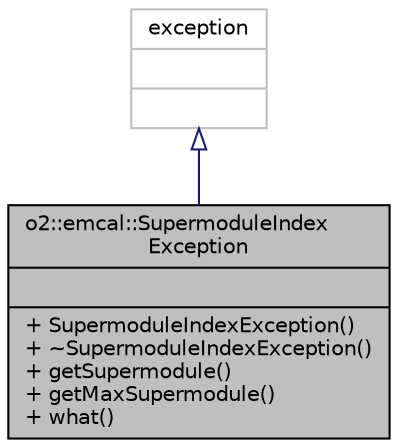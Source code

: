 digraph "o2::emcal::SupermoduleIndexException"
{
 // INTERACTIVE_SVG=YES
  bgcolor="transparent";
  edge [fontname="Helvetica",fontsize="10",labelfontname="Helvetica",labelfontsize="10"];
  node [fontname="Helvetica",fontsize="10",shape=record];
  Node0 [label="{o2::emcal::SupermoduleIndex\lException\n||+ SupermoduleIndexException()\l+ ~SupermoduleIndexException()\l+ getSupermodule()\l+ getMaxSupermodule()\l+ what()\l}",height=0.2,width=0.4,color="black", fillcolor="grey75", style="filled", fontcolor="black"];
  Node1 -> Node0 [dir="back",color="midnightblue",fontsize="10",style="solid",arrowtail="onormal",fontname="Helvetica"];
  Node1 [label="{exception\n||}",height=0.2,width=0.4,color="grey75"];
}
